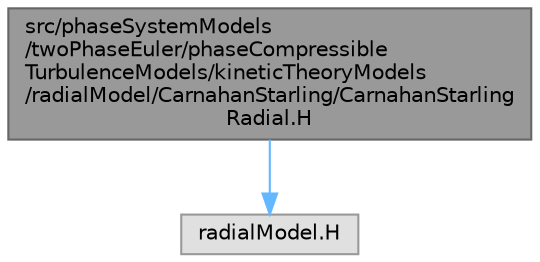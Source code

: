 digraph "src/phaseSystemModels/twoPhaseEuler/phaseCompressibleTurbulenceModels/kineticTheoryModels/radialModel/CarnahanStarling/CarnahanStarlingRadial.H"
{
 // LATEX_PDF_SIZE
  bgcolor="transparent";
  edge [fontname=Helvetica,fontsize=10,labelfontname=Helvetica,labelfontsize=10];
  node [fontname=Helvetica,fontsize=10,shape=box,height=0.2,width=0.4];
  Node1 [id="Node000001",label="src/phaseSystemModels\l/twoPhaseEuler/phaseCompressible\lTurbulenceModels/kineticTheoryModels\l/radialModel/CarnahanStarling/CarnahanStarling\lRadial.H",height=0.2,width=0.4,color="gray40", fillcolor="grey60", style="filled", fontcolor="black",tooltip=" "];
  Node1 -> Node2 [id="edge1_Node000001_Node000002",color="steelblue1",style="solid",tooltip=" "];
  Node2 [id="Node000002",label="radialModel.H",height=0.2,width=0.4,color="grey60", fillcolor="#E0E0E0", style="filled",tooltip=" "];
}
